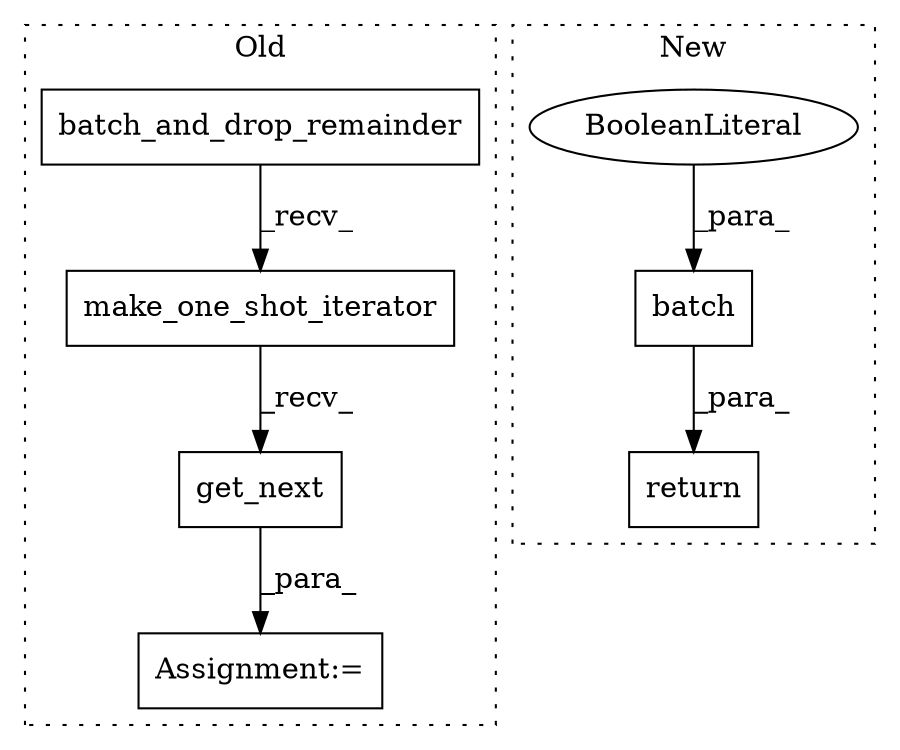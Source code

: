 digraph G {
subgraph cluster0 {
1 [label="make_one_shot_iterator" a="32" s="4066" l="24" shape="box"];
3 [label="Assignment:=" a="7" s="4061" l="2" shape="box"];
4 [label="get_next" a="32" s="4091" l="10" shape="box"];
6 [label="batch_and_drop_remainder" a="32" s="3988,4023" l="25,1" shape="box"];
label = "Old";
style="dotted";
}
subgraph cluster1 {
2 [label="batch" a="32" s="3934,3955" l="6,1" shape="box"];
5 [label="return" a="41" s="3962" l="7" shape="box"];
7 [label="BooleanLiteral" a="9" s="3951" l="4" shape="ellipse"];
label = "New";
style="dotted";
}
1 -> 4 [label="_recv_"];
2 -> 5 [label="_para_"];
4 -> 3 [label="_para_"];
6 -> 1 [label="_recv_"];
7 -> 2 [label="_para_"];
}
